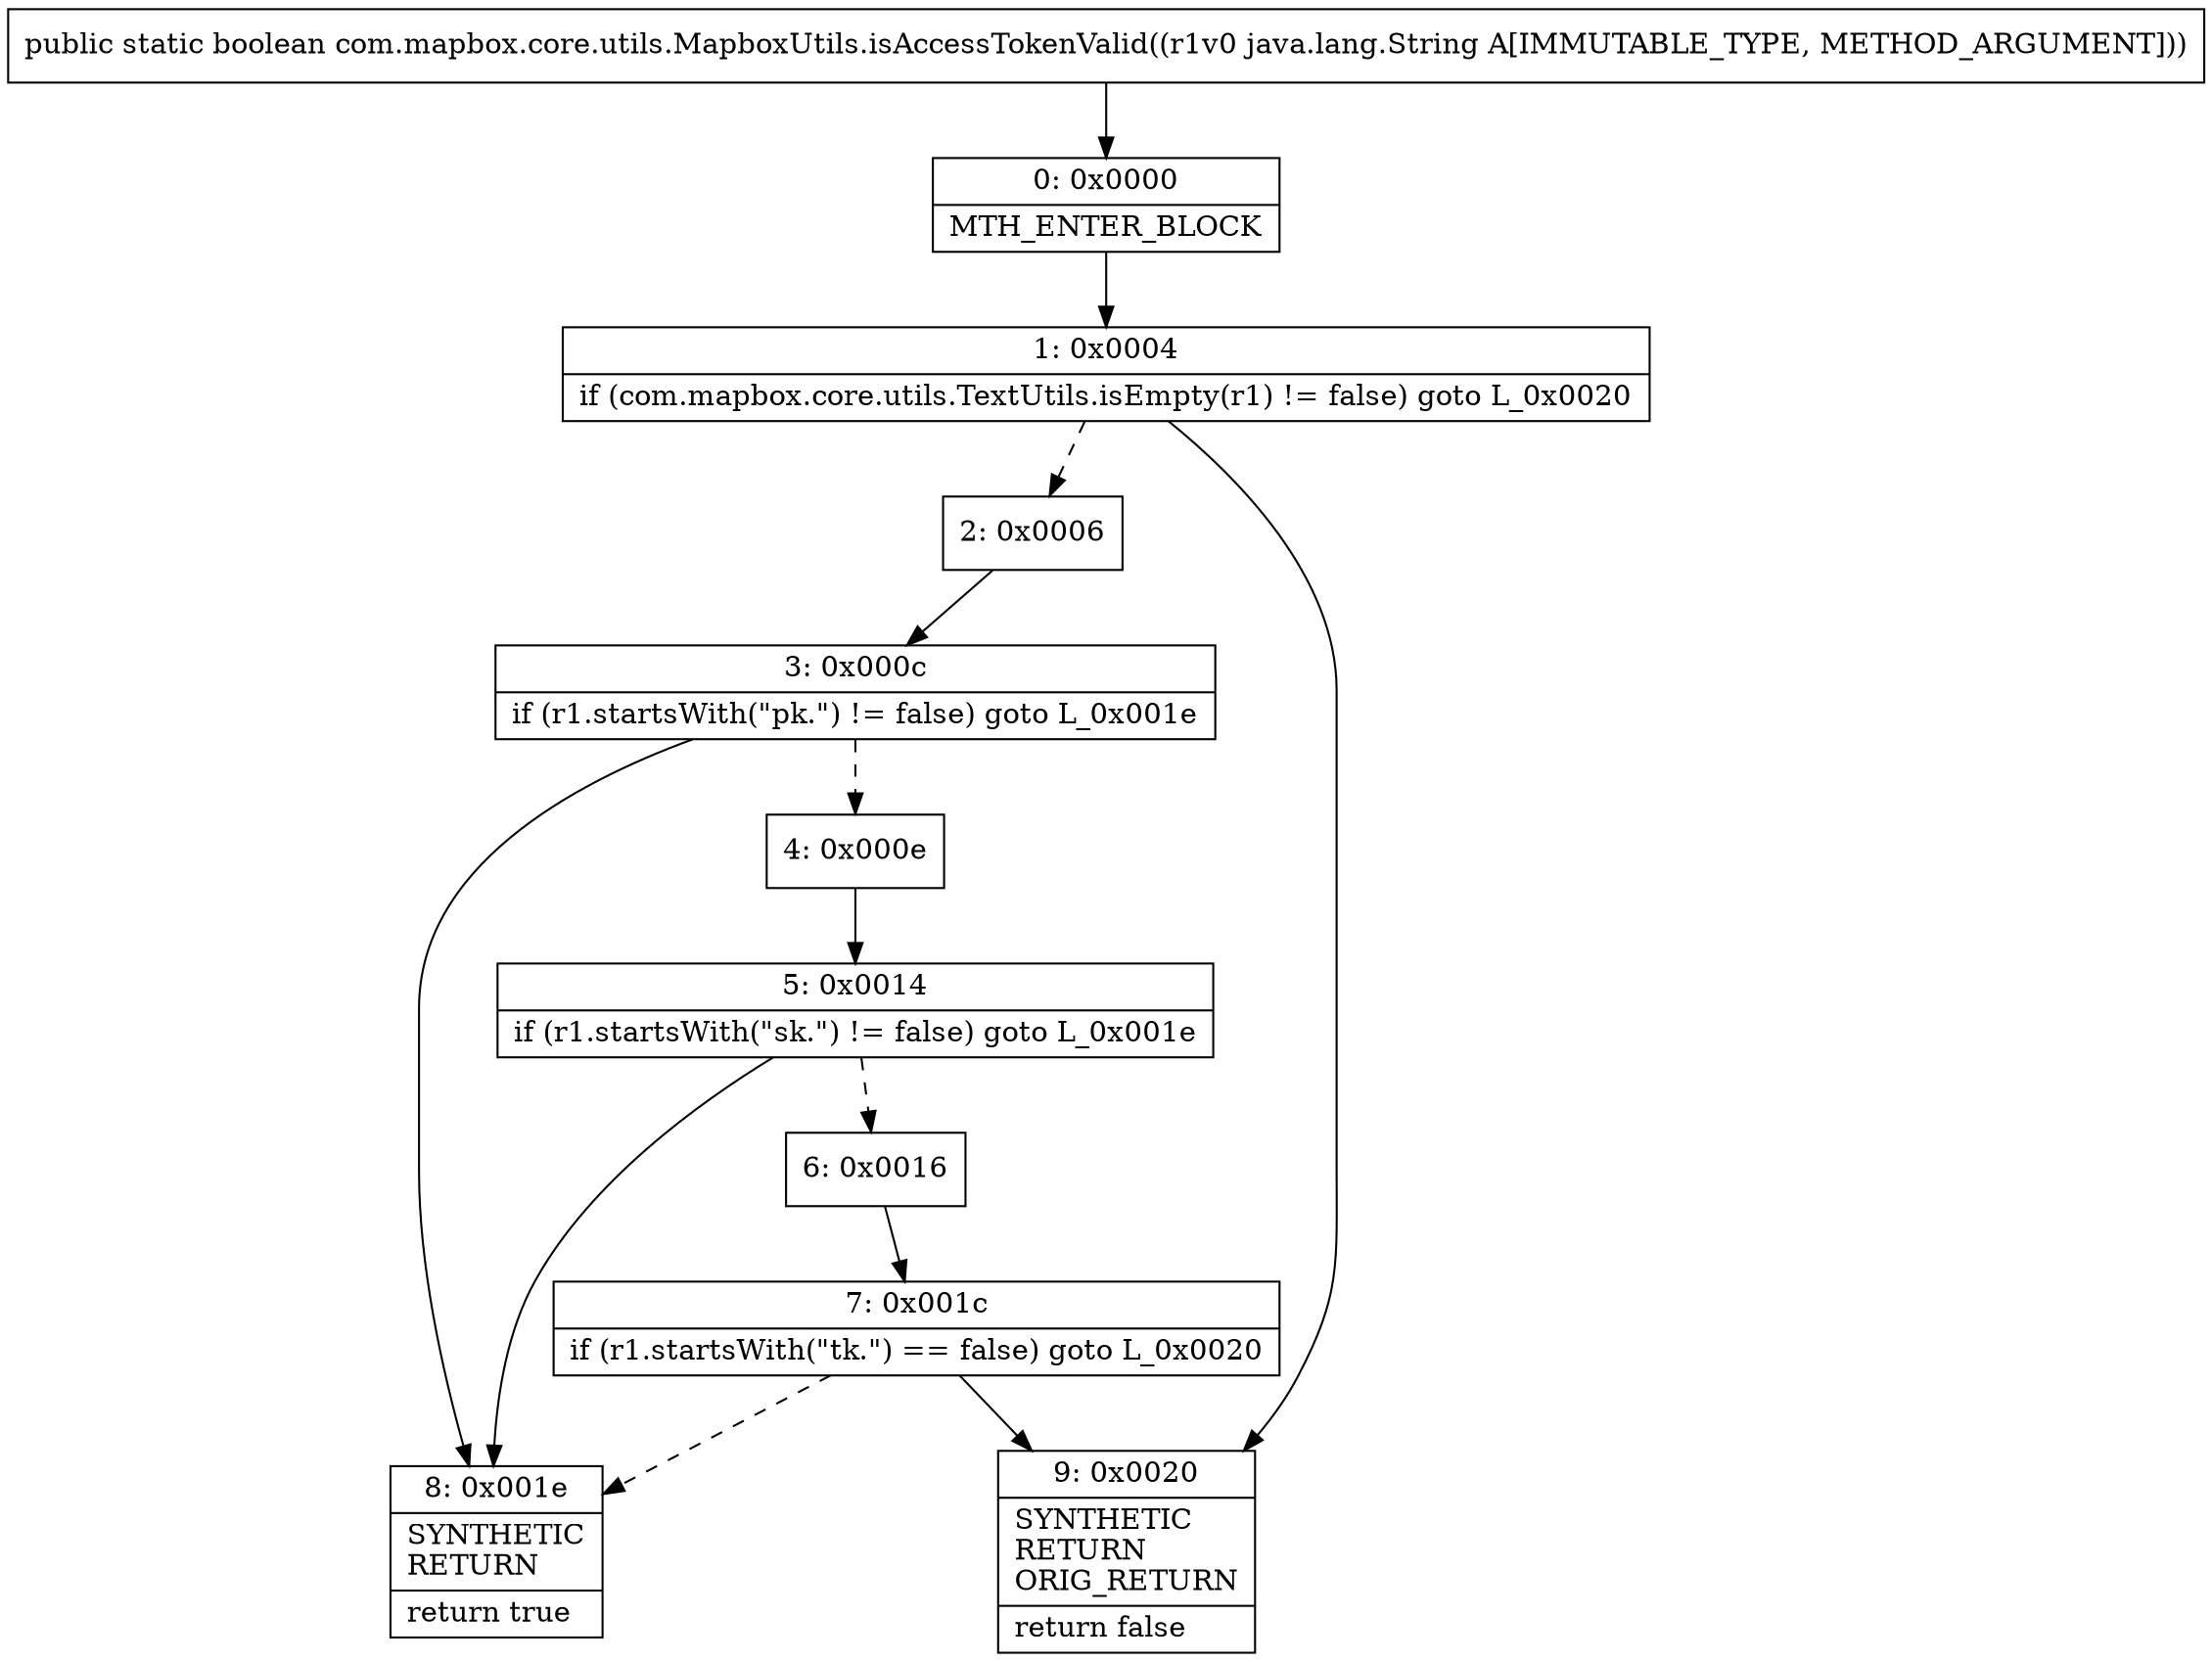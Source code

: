 digraph "CFG forcom.mapbox.core.utils.MapboxUtils.isAccessTokenValid(Ljava\/lang\/String;)Z" {
Node_0 [shape=record,label="{0\:\ 0x0000|MTH_ENTER_BLOCK\l}"];
Node_1 [shape=record,label="{1\:\ 0x0004|if (com.mapbox.core.utils.TextUtils.isEmpty(r1) != false) goto L_0x0020\l}"];
Node_2 [shape=record,label="{2\:\ 0x0006}"];
Node_3 [shape=record,label="{3\:\ 0x000c|if (r1.startsWith(\"pk.\") != false) goto L_0x001e\l}"];
Node_4 [shape=record,label="{4\:\ 0x000e}"];
Node_5 [shape=record,label="{5\:\ 0x0014|if (r1.startsWith(\"sk.\") != false) goto L_0x001e\l}"];
Node_6 [shape=record,label="{6\:\ 0x0016}"];
Node_7 [shape=record,label="{7\:\ 0x001c|if (r1.startsWith(\"tk.\") == false) goto L_0x0020\l}"];
Node_8 [shape=record,label="{8\:\ 0x001e|SYNTHETIC\lRETURN\l|return true\l}"];
Node_9 [shape=record,label="{9\:\ 0x0020|SYNTHETIC\lRETURN\lORIG_RETURN\l|return false\l}"];
MethodNode[shape=record,label="{public static boolean com.mapbox.core.utils.MapboxUtils.isAccessTokenValid((r1v0 java.lang.String A[IMMUTABLE_TYPE, METHOD_ARGUMENT])) }"];
MethodNode -> Node_0;
Node_0 -> Node_1;
Node_1 -> Node_2[style=dashed];
Node_1 -> Node_9;
Node_2 -> Node_3;
Node_3 -> Node_4[style=dashed];
Node_3 -> Node_8;
Node_4 -> Node_5;
Node_5 -> Node_6[style=dashed];
Node_5 -> Node_8;
Node_6 -> Node_7;
Node_7 -> Node_8[style=dashed];
Node_7 -> Node_9;
}

